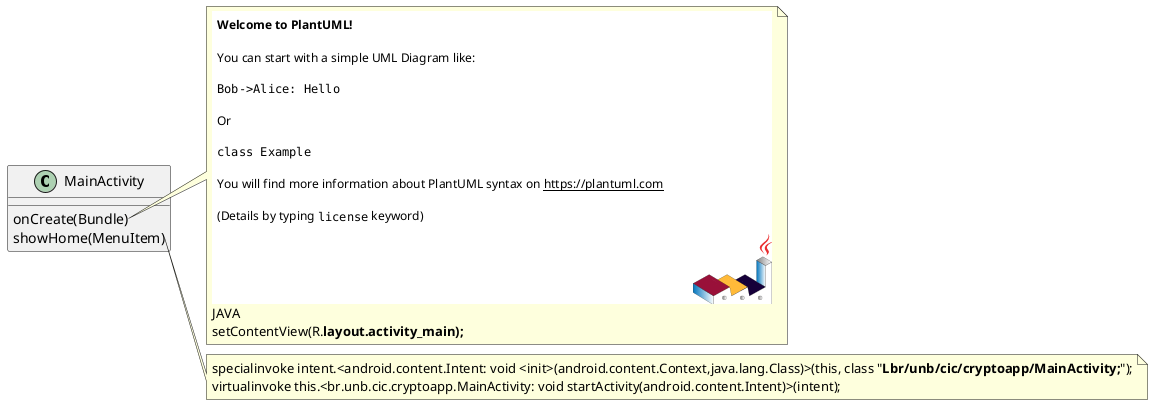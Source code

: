 @startuml
class MainActivity {
  onCreate(Bundle)
  showHome(MenuItem)
}
note right of MainActivity::onCreate
{{
}}
JAVA
setContentView(R.<b>layout.activity_main<b>);
end note
note right of MainActivity::showHome
specialinvoke intent.<android.content.Intent: void <init>(android.content.Context,java.lang.Class)>(this, class "<b>Lbr/unb/cic/cryptoapp/MainActivity;</b>");
virtualinvoke this.<br.unb.cic.cryptoapp.MainActivity: void startActivity(android.content.Intent)>(intent);
end note


@enduml
